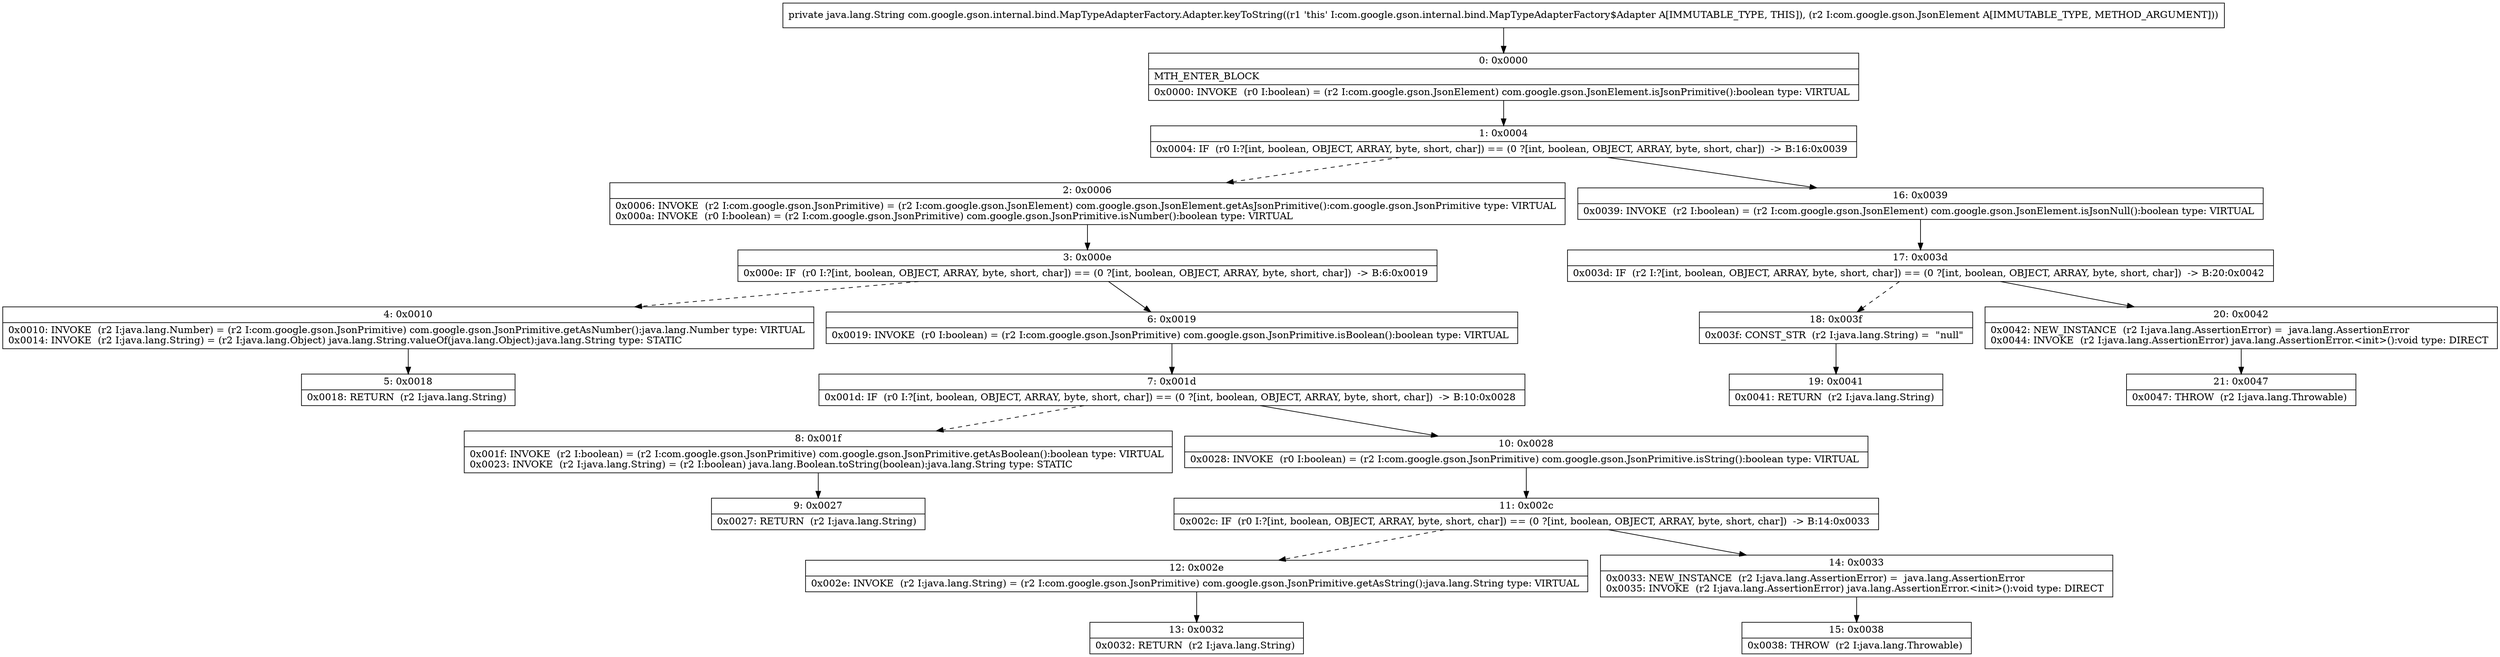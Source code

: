 digraph "CFG forcom.google.gson.internal.bind.MapTypeAdapterFactory.Adapter.keyToString(Lcom\/google\/gson\/JsonElement;)Ljava\/lang\/String;" {
Node_0 [shape=record,label="{0\:\ 0x0000|MTH_ENTER_BLOCK\l|0x0000: INVOKE  (r0 I:boolean) = (r2 I:com.google.gson.JsonElement) com.google.gson.JsonElement.isJsonPrimitive():boolean type: VIRTUAL \l}"];
Node_1 [shape=record,label="{1\:\ 0x0004|0x0004: IF  (r0 I:?[int, boolean, OBJECT, ARRAY, byte, short, char]) == (0 ?[int, boolean, OBJECT, ARRAY, byte, short, char])  \-\> B:16:0x0039 \l}"];
Node_2 [shape=record,label="{2\:\ 0x0006|0x0006: INVOKE  (r2 I:com.google.gson.JsonPrimitive) = (r2 I:com.google.gson.JsonElement) com.google.gson.JsonElement.getAsJsonPrimitive():com.google.gson.JsonPrimitive type: VIRTUAL \l0x000a: INVOKE  (r0 I:boolean) = (r2 I:com.google.gson.JsonPrimitive) com.google.gson.JsonPrimitive.isNumber():boolean type: VIRTUAL \l}"];
Node_3 [shape=record,label="{3\:\ 0x000e|0x000e: IF  (r0 I:?[int, boolean, OBJECT, ARRAY, byte, short, char]) == (0 ?[int, boolean, OBJECT, ARRAY, byte, short, char])  \-\> B:6:0x0019 \l}"];
Node_4 [shape=record,label="{4\:\ 0x0010|0x0010: INVOKE  (r2 I:java.lang.Number) = (r2 I:com.google.gson.JsonPrimitive) com.google.gson.JsonPrimitive.getAsNumber():java.lang.Number type: VIRTUAL \l0x0014: INVOKE  (r2 I:java.lang.String) = (r2 I:java.lang.Object) java.lang.String.valueOf(java.lang.Object):java.lang.String type: STATIC \l}"];
Node_5 [shape=record,label="{5\:\ 0x0018|0x0018: RETURN  (r2 I:java.lang.String) \l}"];
Node_6 [shape=record,label="{6\:\ 0x0019|0x0019: INVOKE  (r0 I:boolean) = (r2 I:com.google.gson.JsonPrimitive) com.google.gson.JsonPrimitive.isBoolean():boolean type: VIRTUAL \l}"];
Node_7 [shape=record,label="{7\:\ 0x001d|0x001d: IF  (r0 I:?[int, boolean, OBJECT, ARRAY, byte, short, char]) == (0 ?[int, boolean, OBJECT, ARRAY, byte, short, char])  \-\> B:10:0x0028 \l}"];
Node_8 [shape=record,label="{8\:\ 0x001f|0x001f: INVOKE  (r2 I:boolean) = (r2 I:com.google.gson.JsonPrimitive) com.google.gson.JsonPrimitive.getAsBoolean():boolean type: VIRTUAL \l0x0023: INVOKE  (r2 I:java.lang.String) = (r2 I:boolean) java.lang.Boolean.toString(boolean):java.lang.String type: STATIC \l}"];
Node_9 [shape=record,label="{9\:\ 0x0027|0x0027: RETURN  (r2 I:java.lang.String) \l}"];
Node_10 [shape=record,label="{10\:\ 0x0028|0x0028: INVOKE  (r0 I:boolean) = (r2 I:com.google.gson.JsonPrimitive) com.google.gson.JsonPrimitive.isString():boolean type: VIRTUAL \l}"];
Node_11 [shape=record,label="{11\:\ 0x002c|0x002c: IF  (r0 I:?[int, boolean, OBJECT, ARRAY, byte, short, char]) == (0 ?[int, boolean, OBJECT, ARRAY, byte, short, char])  \-\> B:14:0x0033 \l}"];
Node_12 [shape=record,label="{12\:\ 0x002e|0x002e: INVOKE  (r2 I:java.lang.String) = (r2 I:com.google.gson.JsonPrimitive) com.google.gson.JsonPrimitive.getAsString():java.lang.String type: VIRTUAL \l}"];
Node_13 [shape=record,label="{13\:\ 0x0032|0x0032: RETURN  (r2 I:java.lang.String) \l}"];
Node_14 [shape=record,label="{14\:\ 0x0033|0x0033: NEW_INSTANCE  (r2 I:java.lang.AssertionError) =  java.lang.AssertionError \l0x0035: INVOKE  (r2 I:java.lang.AssertionError) java.lang.AssertionError.\<init\>():void type: DIRECT \l}"];
Node_15 [shape=record,label="{15\:\ 0x0038|0x0038: THROW  (r2 I:java.lang.Throwable) \l}"];
Node_16 [shape=record,label="{16\:\ 0x0039|0x0039: INVOKE  (r2 I:boolean) = (r2 I:com.google.gson.JsonElement) com.google.gson.JsonElement.isJsonNull():boolean type: VIRTUAL \l}"];
Node_17 [shape=record,label="{17\:\ 0x003d|0x003d: IF  (r2 I:?[int, boolean, OBJECT, ARRAY, byte, short, char]) == (0 ?[int, boolean, OBJECT, ARRAY, byte, short, char])  \-\> B:20:0x0042 \l}"];
Node_18 [shape=record,label="{18\:\ 0x003f|0x003f: CONST_STR  (r2 I:java.lang.String) =  \"null\" \l}"];
Node_19 [shape=record,label="{19\:\ 0x0041|0x0041: RETURN  (r2 I:java.lang.String) \l}"];
Node_20 [shape=record,label="{20\:\ 0x0042|0x0042: NEW_INSTANCE  (r2 I:java.lang.AssertionError) =  java.lang.AssertionError \l0x0044: INVOKE  (r2 I:java.lang.AssertionError) java.lang.AssertionError.\<init\>():void type: DIRECT \l}"];
Node_21 [shape=record,label="{21\:\ 0x0047|0x0047: THROW  (r2 I:java.lang.Throwable) \l}"];
MethodNode[shape=record,label="{private java.lang.String com.google.gson.internal.bind.MapTypeAdapterFactory.Adapter.keyToString((r1 'this' I:com.google.gson.internal.bind.MapTypeAdapterFactory$Adapter A[IMMUTABLE_TYPE, THIS]), (r2 I:com.google.gson.JsonElement A[IMMUTABLE_TYPE, METHOD_ARGUMENT])) }"];
MethodNode -> Node_0;
Node_0 -> Node_1;
Node_1 -> Node_2[style=dashed];
Node_1 -> Node_16;
Node_2 -> Node_3;
Node_3 -> Node_4[style=dashed];
Node_3 -> Node_6;
Node_4 -> Node_5;
Node_6 -> Node_7;
Node_7 -> Node_8[style=dashed];
Node_7 -> Node_10;
Node_8 -> Node_9;
Node_10 -> Node_11;
Node_11 -> Node_12[style=dashed];
Node_11 -> Node_14;
Node_12 -> Node_13;
Node_14 -> Node_15;
Node_16 -> Node_17;
Node_17 -> Node_18[style=dashed];
Node_17 -> Node_20;
Node_18 -> Node_19;
Node_20 -> Node_21;
}


